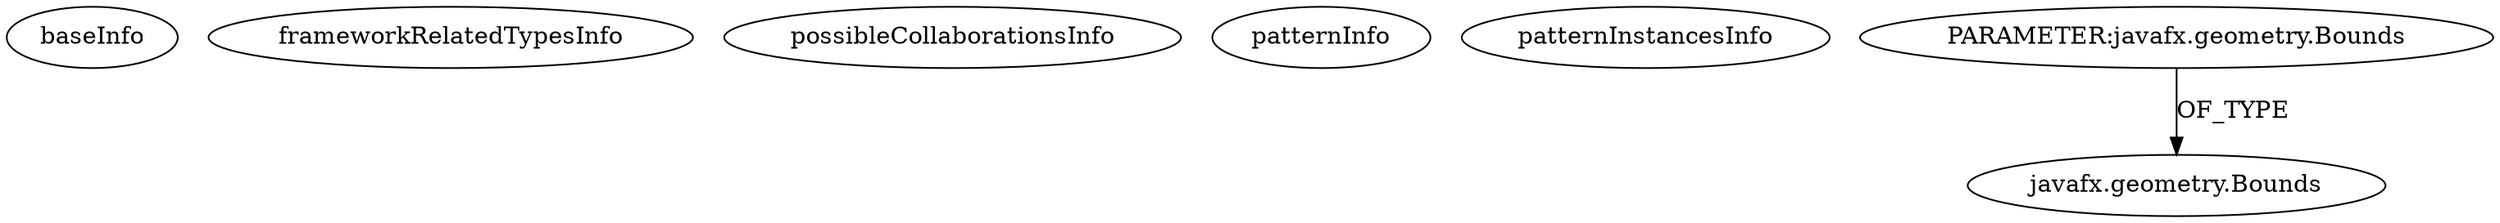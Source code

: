 digraph {
baseInfo[graphId=2263,category="pattern",isAnonymous=false,possibleRelation=false]
frameworkRelatedTypesInfo[]
possibleCollaborationsInfo[]
patternInfo[frequency=4.0,patternRootClient=null]
patternInstancesInfo[0="KraiZeur-library~/KraiZeur-library/library-master/src/application/presentationLayer/screens/bookScreens/BookRemoveScreen.java~javafx.scene.layout.Pane getPane()~753",1="KraiZeur-library~/KraiZeur-library/library-master/src/application/presentationLayer/screens/userScreens/UserFindScreen.java~javafx.scene.layout.Pane getPane()~773",2="miamidade-spook-detector~/miamidade-spook-detector/spook-detector-master/src/gov/miamidade/mediaviewer/MediaViewerPane.java~void initialize()~3629",3="KraiZeur-library~/KraiZeur-library/library-master/src/application/presentationLayer/screens/bookScreens/BookFindScreen.java~javafx.scene.layout.Pane getPane()~758"]
8[label="javafx.geometry.Bounds",vertexType="FRAMEWORK_CLASS_TYPE",isFrameworkType=false]
7[label="PARAMETER:javafx.geometry.Bounds",vertexType="PARAMETER_DECLARATION",isFrameworkType=false]
7->8[label="OF_TYPE"]
}

